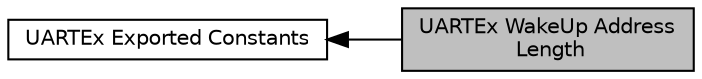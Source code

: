 digraph "UARTEx WakeUp Address Length"
{
  edge [fontname="Helvetica",fontsize="10",labelfontname="Helvetica",labelfontsize="10"];
  node [fontname="Helvetica",fontsize="10",shape=box];
  rankdir=LR;
  Node2 [label="UARTEx Exported Constants",height=0.2,width=0.4,color="black", fillcolor="white", style="filled",URL="$group___u_a_r_t_ex___exported___constants.html",tooltip=" "];
  Node1 [label="UARTEx WakeUp Address\l Length",height=0.2,width=0.4,color="black", fillcolor="grey75", style="filled", fontcolor="black",tooltip=" "];
  Node2->Node1 [shape=plaintext, dir="back", style="solid"];
}
